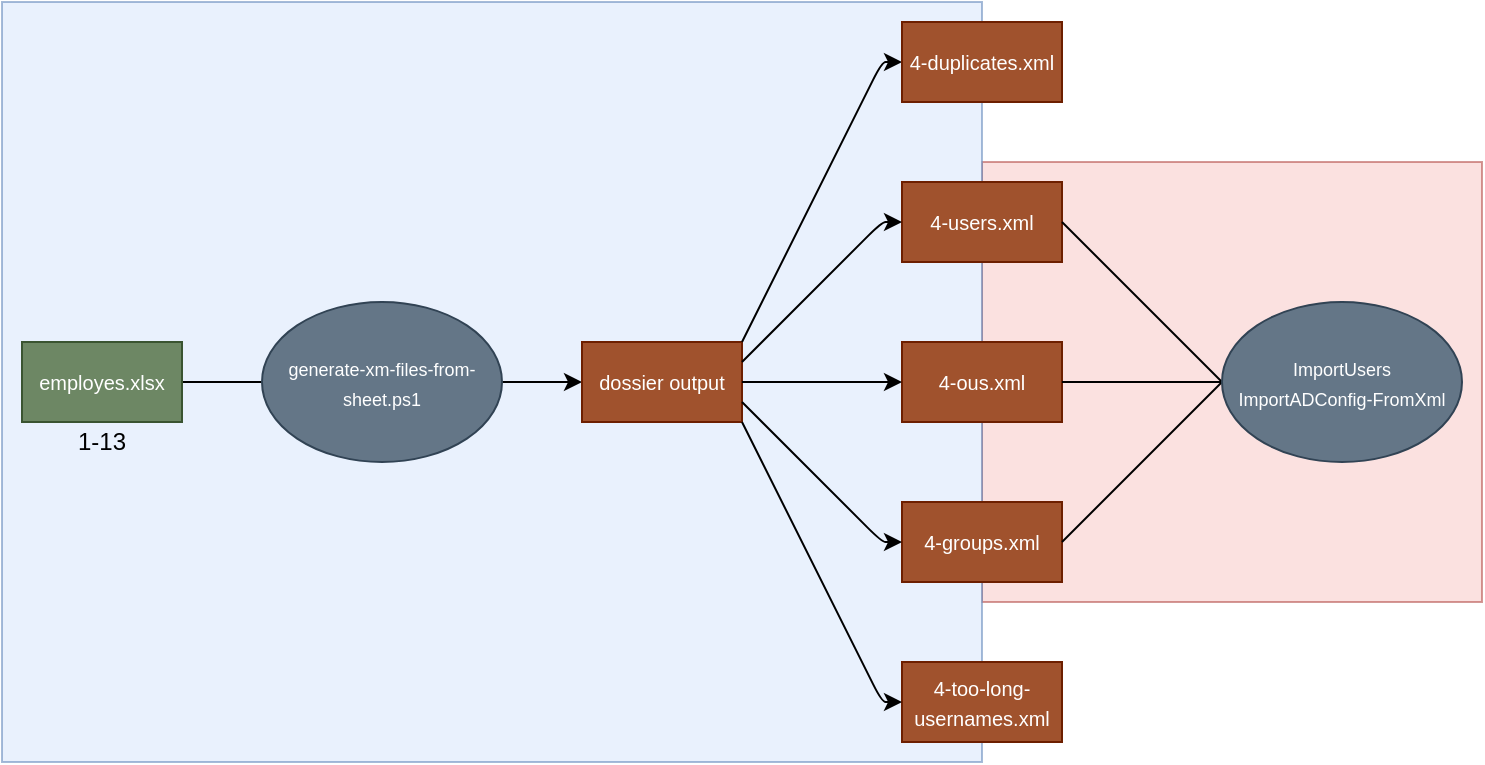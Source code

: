 <mxfile version="13.3.9" type="device"><diagram id="kXazbl-CE6aD6me5riPH" name="Page-1"><mxGraphModel dx="1086" dy="806" grid="1" gridSize="10" guides="1" tooltips="1" connect="1" arrows="1" fold="1" page="1" pageScale="1" pageWidth="1169" pageHeight="827" background="none" math="0" shadow="0"><root><mxCell id="0"/><mxCell id="1" parent="0"/><mxCell id="24" value="" style="rounded=0;whiteSpace=wrap;html=1;fillColor=#f8cecc;strokeColor=#b85450;opacity=60;" parent="1" vertex="1"><mxGeometry x="560" y="110" width="250" height="220" as="geometry"/></mxCell><mxCell id="23" value="" style="rounded=0;whiteSpace=wrap;html=1;fillColor=#dae8fc;strokeColor=#6c8ebf;opacity=60;" parent="1" vertex="1"><mxGeometry x="70" y="30" width="490" height="380" as="geometry"/></mxCell><mxCell id="5" value="" style="edgeStyle=orthogonalEdgeStyle;rounded=0;orthogonalLoop=1;jettySize=auto;html=1;strokeColor=#000000;endArrow=none;endFill=0;" parent="1" source="2" target="3" edge="1"><mxGeometry relative="1" as="geometry"/></mxCell><mxCell id="2" value="&lt;font style=&quot;font-size: 10px&quot;&gt;employes.xlsx&lt;/font&gt;" style="rounded=0;whiteSpace=wrap;html=1;fillColor=#6d8764;strokeColor=#3A5431;fontColor=#ffffff;" parent="1" vertex="1"><mxGeometry x="80" y="200" width="80" height="40" as="geometry"/></mxCell><mxCell id="6" value="" style="edgeStyle=orthogonalEdgeStyle;rounded=0;orthogonalLoop=1;jettySize=auto;html=1;strokeColor=#000000;" parent="1" source="3" edge="1"><mxGeometry relative="1" as="geometry"><mxPoint x="360" y="220" as="targetPoint"/></mxGeometry></mxCell><mxCell id="3" value="&lt;font style=&quot;font-size: 9px&quot;&gt;generate-xm-files-from-sheet.ps1&lt;/font&gt;" style="ellipse;whiteSpace=wrap;html=1;fillColor=#647687;strokeColor=#314354;fontColor=#ffffff;" parent="1" vertex="1"><mxGeometry x="200" y="180" width="120" height="80" as="geometry"/></mxCell><mxCell id="7" value="&lt;font style=&quot;font-size: 10px&quot;&gt;dossier output&lt;/font&gt;" style="whiteSpace=wrap;html=1;rounded=0;fontColor=#ffffff;strokeColor=#6D1F00;fillColor=#a0522d;" parent="1" vertex="1"><mxGeometry x="360" y="200" width="80" height="40" as="geometry"/></mxCell><mxCell id="11" value="&lt;font style=&quot;font-size: 10px&quot;&gt;4-ous.xml&lt;/font&gt;" style="whiteSpace=wrap;html=1;rounded=0;fontColor=#ffffff;strokeColor=#6D1F00;fillColor=#a0522d;" parent="1" vertex="1"><mxGeometry x="520" y="200" width="80" height="40" as="geometry"/></mxCell><mxCell id="13" value="&lt;font style=&quot;font-size: 10px&quot;&gt;4-users.xml&lt;/font&gt;" style="whiteSpace=wrap;html=1;rounded=0;fontColor=#ffffff;strokeColor=#6D1F00;fillColor=#a0522d;" parent="1" vertex="1"><mxGeometry x="520" y="120" width="80" height="40" as="geometry"/></mxCell><mxCell id="14" value="&lt;font color=&quot;#000000&quot;&gt;1-13&lt;/font&gt;" style="text;html=1;strokeColor=none;fillColor=none;align=center;verticalAlign=middle;whiteSpace=wrap;rounded=0;" parent="1" vertex="1"><mxGeometry x="80" y="240" width="80" height="20" as="geometry"/></mxCell><mxCell id="15" value="&lt;font style=&quot;font-size: 10px&quot;&gt;4-groups.xml&lt;/font&gt;" style="whiteSpace=wrap;html=1;rounded=0;fontColor=#ffffff;strokeColor=#6D1F00;fillColor=#a0522d;" parent="1" vertex="1"><mxGeometry x="520" y="280" width="80" height="40" as="geometry"/></mxCell><mxCell id="16" value="" style="endArrow=classic;html=1;entryX=0;entryY=0.5;entryDx=0;entryDy=0;exitX=1;exitY=0.25;exitDx=0;exitDy=0;strokeColor=#000000;" parent="1" source="7" target="13" edge="1"><mxGeometry width="50" height="50" relative="1" as="geometry"><mxPoint x="450" y="190" as="sourcePoint"/><mxPoint x="500" y="140" as="targetPoint"/><Array as="points"><mxPoint x="510" y="140"/></Array></mxGeometry></mxCell><mxCell id="17" value="" style="endArrow=classic;html=1;entryX=0;entryY=0.5;entryDx=0;entryDy=0;exitX=1;exitY=0.5;exitDx=0;exitDy=0;strokeColor=#000000;" parent="1" source="7" target="11" edge="1"><mxGeometry width="50" height="50" relative="1" as="geometry"><mxPoint x="450" y="210" as="sourcePoint"/><mxPoint x="530" y="150" as="targetPoint"/></mxGeometry></mxCell><mxCell id="18" value="" style="endArrow=classic;html=1;entryX=0;entryY=0.5;entryDx=0;entryDy=0;exitX=1;exitY=0.75;exitDx=0;exitDy=0;strokeColor=#000000;" parent="1" source="7" target="15" edge="1"><mxGeometry width="50" height="50" relative="1" as="geometry"><mxPoint x="450" y="230" as="sourcePoint"/><mxPoint x="530" y="230" as="targetPoint"/><Array as="points"><mxPoint x="510" y="300"/></Array></mxGeometry></mxCell><mxCell id="20" value="&lt;font style=&quot;font-size: 10px&quot;&gt;4-too-long-usernames.xml&lt;/font&gt;" style="whiteSpace=wrap;html=1;rounded=0;fontColor=#ffffff;strokeColor=#6D1F00;fillColor=#a0522d;" parent="1" vertex="1"><mxGeometry x="520" y="360" width="80" height="40" as="geometry"/></mxCell><mxCell id="21" value="" style="endArrow=classic;html=1;entryX=0;entryY=0.5;entryDx=0;entryDy=0;exitX=1;exitY=0;exitDx=0;exitDy=0;strokeColor=#000000;" parent="1" source="7" target="19" edge="1"><mxGeometry width="50" height="50" relative="1" as="geometry"><mxPoint x="380" y="140" as="sourcePoint"/><mxPoint x="460" y="80" as="targetPoint"/><Array as="points"><mxPoint x="510" y="60"/></Array></mxGeometry></mxCell><mxCell id="22" value="" style="endArrow=classic;html=1;entryX=0;entryY=0.5;entryDx=0;entryDy=0;exitX=1;exitY=1;exitDx=0;exitDy=0;strokeColor=#000000;" parent="1" source="7" target="20" edge="1"><mxGeometry width="50" height="50" relative="1" as="geometry"><mxPoint x="430" y="270" as="sourcePoint"/><mxPoint x="370" y="280" as="targetPoint"/><Array as="points"><mxPoint x="510" y="380"/></Array></mxGeometry></mxCell><mxCell id="29" value="" style="endArrow=none;html=1;strokeColor=#000000;exitX=1;exitY=0.5;exitDx=0;exitDy=0;entryX=0;entryY=0.5;entryDx=0;entryDy=0;endFill=0;" parent="1" target="25" edge="1"><mxGeometry width="50" height="50" relative="1" as="geometry"><mxPoint x="600" y="220.0" as="sourcePoint"/><mxPoint x="680" y="301.04" as="targetPoint"/><Array as="points"><mxPoint x="610" y="220"/></Array></mxGeometry></mxCell><mxCell id="19" value="&lt;font style=&quot;font-size: 10px&quot;&gt;4-duplicates.xml&lt;/font&gt;" style="whiteSpace=wrap;html=1;rounded=0;fontColor=#ffffff;strokeColor=#6D1F00;fillColor=#a0522d;" parent="1" vertex="1"><mxGeometry x="520" y="40" width="80" height="40" as="geometry"/></mxCell><mxCell id="31" value="" style="endArrow=none;html=1;strokeColor=#000000;exitX=1;exitY=0.5;exitDx=0;exitDy=0;endFill=0;" parent="1" source="13" edge="1"><mxGeometry width="50" height="50" relative="1" as="geometry"><mxPoint x="610" y="70" as="sourcePoint"/><mxPoint x="680" y="220" as="targetPoint"/></mxGeometry></mxCell><mxCell id="32" value="" style="endArrow=none;html=1;strokeColor=#000000;exitX=1;exitY=0.5;exitDx=0;exitDy=0;entryX=0;entryY=0.5;entryDx=0;entryDy=0;endFill=0;" parent="1" source="15" target="25" edge="1"><mxGeometry width="50" height="50" relative="1" as="geometry"><mxPoint x="710" y="80" as="sourcePoint"/><mxPoint x="790" y="160" as="targetPoint"/></mxGeometry></mxCell><mxCell id="25" value="&lt;font style=&quot;font-size: 9px&quot;&gt;ImportUsers&lt;br&gt;ImportADConfig-FromXml&lt;br&gt;&lt;/font&gt;" style="ellipse;whiteSpace=wrap;html=1;fillColor=#647687;strokeColor=#314354;fontColor=#ffffff;" parent="1" vertex="1"><mxGeometry x="680" y="180" width="120" height="80" as="geometry"/></mxCell></root></mxGraphModel></diagram></mxfile>